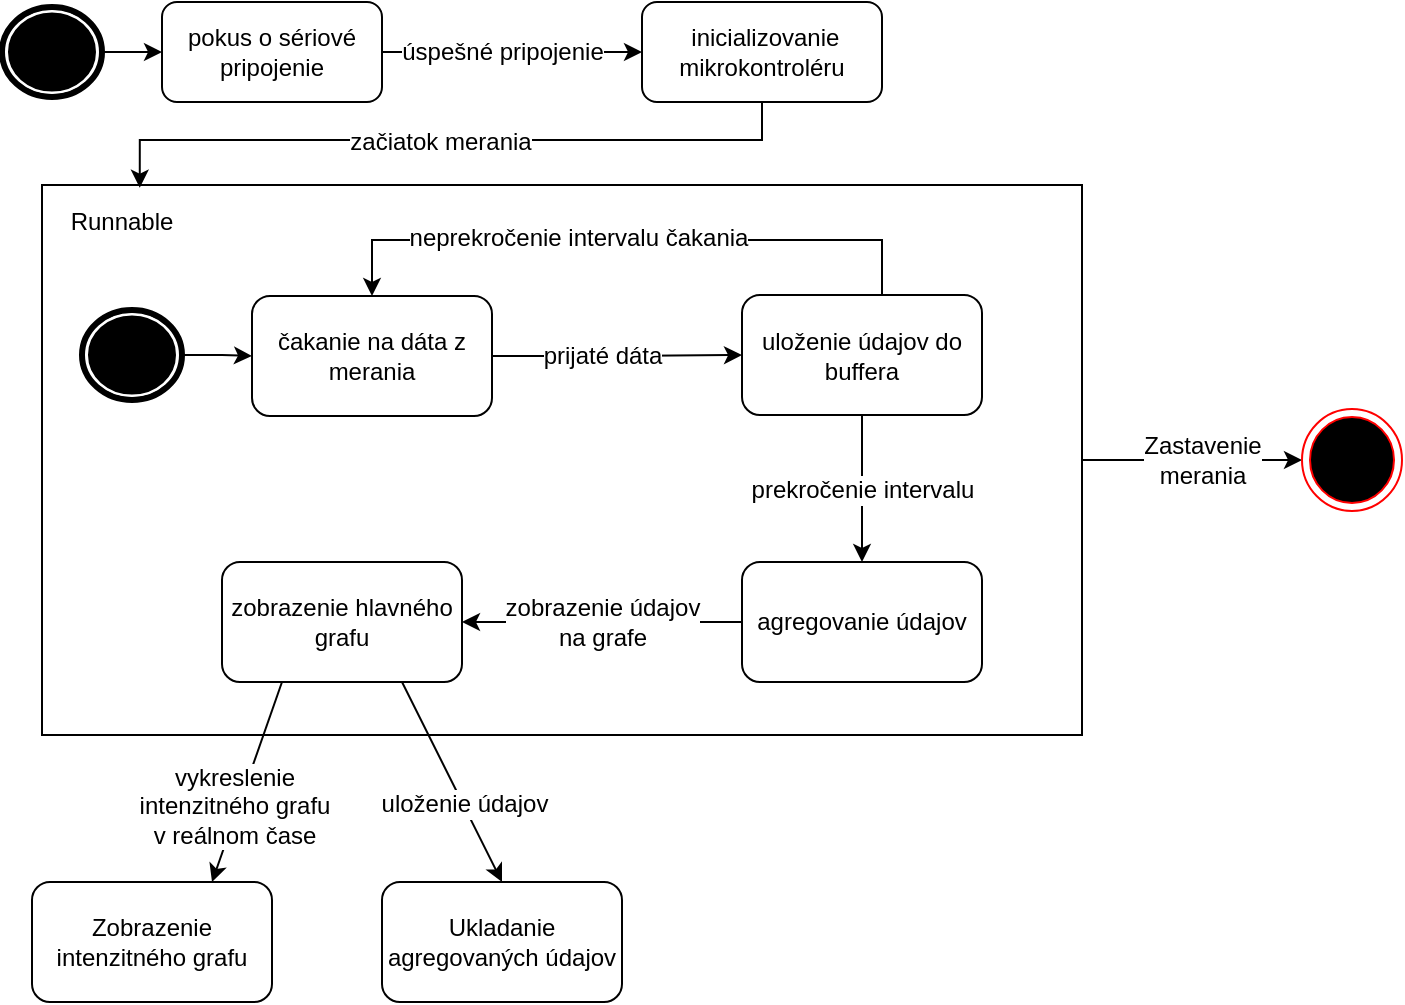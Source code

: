 <mxfile version="12.2.6" type="device" pages="1"><diagram id="tUmxBBKjXaNj3WDvVJ3x" name="Page-1"><mxGraphModel dx="853" dy="479" grid="1" gridSize="10" guides="1" tooltips="1" connect="1" arrows="1" fold="1" page="1" pageScale="1" pageWidth="827" pageHeight="1169" math="0" shadow="0"><root><mxCell id="0"/><mxCell id="1" parent="0"/><mxCell id="inXu-LuMVFcCnNrQ9lj1-75" style="edgeStyle=orthogonalEdgeStyle;rounded=0;orthogonalLoop=1;jettySize=auto;html=1;entryX=0;entryY=0.5;entryDx=0;entryDy=0;" edge="1" parent="1" source="inXu-LuMVFcCnNrQ9lj1-54" target="inXu-LuMVFcCnNrQ9lj1-74"><mxGeometry relative="1" as="geometry"/></mxCell><mxCell id="inXu-LuMVFcCnNrQ9lj1-76" value="Zastavenie&lt;br&gt;merania" style="text;html=1;resizable=0;points=[];align=center;verticalAlign=middle;labelBackgroundColor=#ffffff;" vertex="1" connectable="0" parent="inXu-LuMVFcCnNrQ9lj1-75"><mxGeometry x="0.227" y="1" relative="1" as="geometry"><mxPoint x="-7.5" y="0.5" as="offset"/></mxGeometry></mxCell><mxCell id="inXu-LuMVFcCnNrQ9lj1-54" value="" style="rounded=0;whiteSpace=wrap;html=1;fillColor=none;" vertex="1" parent="1"><mxGeometry x="100" y="121.5" width="520" height="275" as="geometry"/></mxCell><mxCell id="inXu-LuMVFcCnNrQ9lj1-4" style="edgeStyle=orthogonalEdgeStyle;rounded=0;orthogonalLoop=1;jettySize=auto;html=1;" edge="1" parent="1" source="inXu-LuMVFcCnNrQ9lj1-1" target="inXu-LuMVFcCnNrQ9lj1-3"><mxGeometry relative="1" as="geometry"/></mxCell><mxCell id="inXu-LuMVFcCnNrQ9lj1-1" value="" style="shape=mxgraph.bpmn.shape;html=1;verticalLabelPosition=bottom;labelBackgroundColor=#ffffff;verticalAlign=top;align=center;perimeter=ellipsePerimeter;outlineConnect=0;outline=end;symbol=terminate;" vertex="1" parent="1"><mxGeometry x="80" y="32.5" width="50" height="45" as="geometry"/></mxCell><mxCell id="inXu-LuMVFcCnNrQ9lj1-58" style="edgeStyle=orthogonalEdgeStyle;rounded=0;orthogonalLoop=1;jettySize=auto;html=1;entryX=0;entryY=0.5;entryDx=0;entryDy=0;" edge="1" parent="1" source="inXu-LuMVFcCnNrQ9lj1-3" target="inXu-LuMVFcCnNrQ9lj1-57"><mxGeometry relative="1" as="geometry"/></mxCell><mxCell id="inXu-LuMVFcCnNrQ9lj1-59" value="úspešné pripojenie" style="text;html=1;resizable=0;points=[];align=center;verticalAlign=middle;labelBackgroundColor=#ffffff;" vertex="1" connectable="0" parent="inXu-LuMVFcCnNrQ9lj1-58"><mxGeometry x="0.226" y="-2" relative="1" as="geometry"><mxPoint x="-20" y="-2" as="offset"/></mxGeometry></mxCell><mxCell id="inXu-LuMVFcCnNrQ9lj1-3" value="pokus o sériové pripojenie" style="rounded=1;whiteSpace=wrap;html=1;" vertex="1" parent="1"><mxGeometry x="160" y="30" width="110" height="50" as="geometry"/></mxCell><mxCell id="inXu-LuMVFcCnNrQ9lj1-40" style="edgeStyle=orthogonalEdgeStyle;rounded=0;orthogonalLoop=1;jettySize=auto;html=1;entryX=0;entryY=0.5;entryDx=0;entryDy=0;" edge="1" parent="1" source="inXu-LuMVFcCnNrQ9lj1-35" target="inXu-LuMVFcCnNrQ9lj1-36"><mxGeometry relative="1" as="geometry"/></mxCell><mxCell id="inXu-LuMVFcCnNrQ9lj1-35" value="" style="shape=mxgraph.bpmn.shape;html=1;verticalLabelPosition=bottom;labelBackgroundColor=#ffffff;verticalAlign=top;align=center;perimeter=ellipsePerimeter;outlineConnect=0;outline=end;symbol=terminate;" vertex="1" parent="1"><mxGeometry x="120" y="184" width="50" height="45" as="geometry"/></mxCell><mxCell id="inXu-LuMVFcCnNrQ9lj1-36" value="čakanie na dáta z merania" style="rounded=1;whiteSpace=wrap;html=1;" vertex="1" parent="1"><mxGeometry x="205" y="177" width="120" height="60" as="geometry"/></mxCell><mxCell id="inXu-LuMVFcCnNrQ9lj1-46" style="edgeStyle=orthogonalEdgeStyle;rounded=0;orthogonalLoop=1;jettySize=auto;html=1;entryX=0;entryY=0.5;entryDx=0;entryDy=0;exitX=1;exitY=0.5;exitDx=0;exitDy=0;" edge="1" parent="1" source="inXu-LuMVFcCnNrQ9lj1-36" target="inXu-LuMVFcCnNrQ9lj1-41"><mxGeometry relative="1" as="geometry"><mxPoint x="527.5" y="206.833" as="sourcePoint"/></mxGeometry></mxCell><mxCell id="inXu-LuMVFcCnNrQ9lj1-65" value="prijaté dáta" style="text;html=1;resizable=0;points=[];align=center;verticalAlign=middle;labelBackgroundColor=#ffffff;" vertex="1" connectable="0" parent="inXu-LuMVFcCnNrQ9lj1-46"><mxGeometry x="-0.264" y="-2" relative="1" as="geometry"><mxPoint x="9" y="-2" as="offset"/></mxGeometry></mxCell><mxCell id="inXu-LuMVFcCnNrQ9lj1-42" style="edgeStyle=orthogonalEdgeStyle;rounded=0;orthogonalLoop=1;jettySize=auto;html=1;entryX=0.5;entryY=0;entryDx=0;entryDy=0;" edge="1" parent="1" source="inXu-LuMVFcCnNrQ9lj1-41" target="inXu-LuMVFcCnNrQ9lj1-36"><mxGeometry relative="1" as="geometry"><mxPoint x="275" y="149" as="targetPoint"/><Array as="points"><mxPoint x="520" y="149"/><mxPoint x="265" y="149"/></Array></mxGeometry></mxCell><mxCell id="inXu-LuMVFcCnNrQ9lj1-47" value="neprekročenie intervalu čakania" style="text;html=1;resizable=0;points=[];align=center;verticalAlign=middle;labelBackgroundColor=#ffffff;" vertex="1" connectable="0" parent="inXu-LuMVFcCnNrQ9lj1-42"><mxGeometry x="0.159" y="-1" relative="1" as="geometry"><mxPoint as="offset"/></mxGeometry></mxCell><mxCell id="inXu-LuMVFcCnNrQ9lj1-49" style="edgeStyle=orthogonalEdgeStyle;rounded=0;orthogonalLoop=1;jettySize=auto;html=1;entryX=0.5;entryY=0;entryDx=0;entryDy=0;" edge="1" parent="1" source="inXu-LuMVFcCnNrQ9lj1-41" target="inXu-LuMVFcCnNrQ9lj1-48"><mxGeometry relative="1" as="geometry"><Array as="points"><mxPoint x="510" y="250"/><mxPoint x="510" y="250"/></Array></mxGeometry></mxCell><mxCell id="inXu-LuMVFcCnNrQ9lj1-53" value="prekročenie intervalu " style="text;html=1;resizable=0;points=[];align=center;verticalAlign=middle;labelBackgroundColor=#ffffff;" vertex="1" connectable="0" parent="inXu-LuMVFcCnNrQ9lj1-49"><mxGeometry x="0.245" y="1" relative="1" as="geometry"><mxPoint x="-1.5" y="-9" as="offset"/></mxGeometry></mxCell><mxCell id="inXu-LuMVFcCnNrQ9lj1-41" value="uloženie údajov do buffera" style="rounded=1;whiteSpace=wrap;html=1;" vertex="1" parent="1"><mxGeometry x="450" y="176.5" width="120" height="60" as="geometry"/></mxCell><mxCell id="inXu-LuMVFcCnNrQ9lj1-51" style="edgeStyle=orthogonalEdgeStyle;rounded=0;orthogonalLoop=1;jettySize=auto;html=1;" edge="1" parent="1" source="inXu-LuMVFcCnNrQ9lj1-48" target="inXu-LuMVFcCnNrQ9lj1-50"><mxGeometry relative="1" as="geometry"/></mxCell><mxCell id="inXu-LuMVFcCnNrQ9lj1-52" value="zobrazenie údajov&lt;br&gt;na grafe" style="text;html=1;resizable=0;points=[];align=center;verticalAlign=middle;labelBackgroundColor=#ffffff;" vertex="1" connectable="0" parent="inXu-LuMVFcCnNrQ9lj1-51"><mxGeometry x="0.241" relative="1" as="geometry"><mxPoint x="16.5" as="offset"/></mxGeometry></mxCell><mxCell id="inXu-LuMVFcCnNrQ9lj1-48" value="agregovanie údajov" style="rounded=1;whiteSpace=wrap;html=1;" vertex="1" parent="1"><mxGeometry x="450" y="310" width="120" height="60" as="geometry"/></mxCell><mxCell id="inXu-LuMVFcCnNrQ9lj1-50" value="zobrazenie hlavného grafu" style="rounded=1;whiteSpace=wrap;html=1;" vertex="1" parent="1"><mxGeometry x="190" y="310" width="120" height="60" as="geometry"/></mxCell><mxCell id="inXu-LuMVFcCnNrQ9lj1-55" value="Runnable" style="text;html=1;strokeColor=none;fillColor=none;align=center;verticalAlign=middle;whiteSpace=wrap;rounded=0;" vertex="1" parent="1"><mxGeometry x="105" y="130" width="70" height="20" as="geometry"/></mxCell><mxCell id="inXu-LuMVFcCnNrQ9lj1-60" style="edgeStyle=orthogonalEdgeStyle;rounded=0;orthogonalLoop=1;jettySize=auto;html=1;entryX=0.094;entryY=0.005;entryDx=0;entryDy=0;entryPerimeter=0;" edge="1" parent="1" source="inXu-LuMVFcCnNrQ9lj1-57" target="inXu-LuMVFcCnNrQ9lj1-54"><mxGeometry relative="1" as="geometry"><Array as="points"><mxPoint x="460" y="99"/><mxPoint x="149" y="99"/></Array></mxGeometry></mxCell><mxCell id="inXu-LuMVFcCnNrQ9lj1-62" value="začiatok merania" style="text;html=1;resizable=0;points=[];align=center;verticalAlign=middle;labelBackgroundColor=#ffffff;" vertex="1" connectable="0" parent="inXu-LuMVFcCnNrQ9lj1-60"><mxGeometry x="-0.2" relative="1" as="geometry"><mxPoint x="-39" y="0.5" as="offset"/></mxGeometry></mxCell><mxCell id="inXu-LuMVFcCnNrQ9lj1-57" value="&amp;nbsp;inicializovanie mikrokontroléru" style="rounded=1;whiteSpace=wrap;html=1;fillColor=none;" vertex="1" parent="1"><mxGeometry x="400" y="30" width="120" height="50" as="geometry"/></mxCell><mxCell id="inXu-LuMVFcCnNrQ9lj1-66" value="Ukladanie agregovaných údajov" style="rounded=1;whiteSpace=wrap;html=1;fillColor=none;" vertex="1" parent="1"><mxGeometry x="270" y="470" width="120" height="60" as="geometry"/></mxCell><mxCell id="inXu-LuMVFcCnNrQ9lj1-72" value="" style="endArrow=classic;html=1;exitX=0.75;exitY=1;exitDx=0;exitDy=0;entryX=0.5;entryY=0;entryDx=0;entryDy=0;" edge="1" parent="1" source="inXu-LuMVFcCnNrQ9lj1-50" target="inXu-LuMVFcCnNrQ9lj1-66"><mxGeometry width="50" height="50" relative="1" as="geometry"><mxPoint x="500" y="450" as="sourcePoint"/><mxPoint x="550" y="400" as="targetPoint"/></mxGeometry></mxCell><mxCell id="inXu-LuMVFcCnNrQ9lj1-73" value="uloženie údajov" style="text;html=1;resizable=0;points=[];align=center;verticalAlign=middle;labelBackgroundColor=#ffffff;" vertex="1" connectable="0" parent="inXu-LuMVFcCnNrQ9lj1-72"><mxGeometry x="0.219" relative="1" as="geometry"><mxPoint as="offset"/></mxGeometry></mxCell><mxCell id="inXu-LuMVFcCnNrQ9lj1-74" value="" style="ellipse;html=1;shape=endState;fillColor=#000000;strokeColor=#ff0000;" vertex="1" parent="1"><mxGeometry x="730" y="233.5" width="50" height="51" as="geometry"/></mxCell><mxCell id="inXu-LuMVFcCnNrQ9lj1-77" value="Zobrazenie intenzitného grafu" style="rounded=1;whiteSpace=wrap;html=1;fillColor=none;" vertex="1" parent="1"><mxGeometry x="95" y="470" width="120" height="60" as="geometry"/></mxCell><mxCell id="inXu-LuMVFcCnNrQ9lj1-78" value="" style="endArrow=classic;html=1;exitX=0.25;exitY=1;exitDx=0;exitDy=0;entryX=0.75;entryY=0;entryDx=0;entryDy=0;" edge="1" parent="1" source="inXu-LuMVFcCnNrQ9lj1-50" target="inXu-LuMVFcCnNrQ9lj1-77"><mxGeometry width="50" height="50" relative="1" as="geometry"><mxPoint x="130" y="470" as="sourcePoint"/><mxPoint x="190" y="460" as="targetPoint"/></mxGeometry></mxCell><mxCell id="inXu-LuMVFcCnNrQ9lj1-79" value="vykreslenie&lt;br&gt;intenzitného grafu&lt;br&gt;v reálnom čase" style="text;html=1;resizable=0;points=[];align=center;verticalAlign=middle;labelBackgroundColor=#ffffff;" vertex="1" connectable="0" parent="inXu-LuMVFcCnNrQ9lj1-78"><mxGeometry x="0.255" y="-2" relative="1" as="geometry"><mxPoint as="offset"/></mxGeometry></mxCell></root></mxGraphModel></diagram></mxfile>